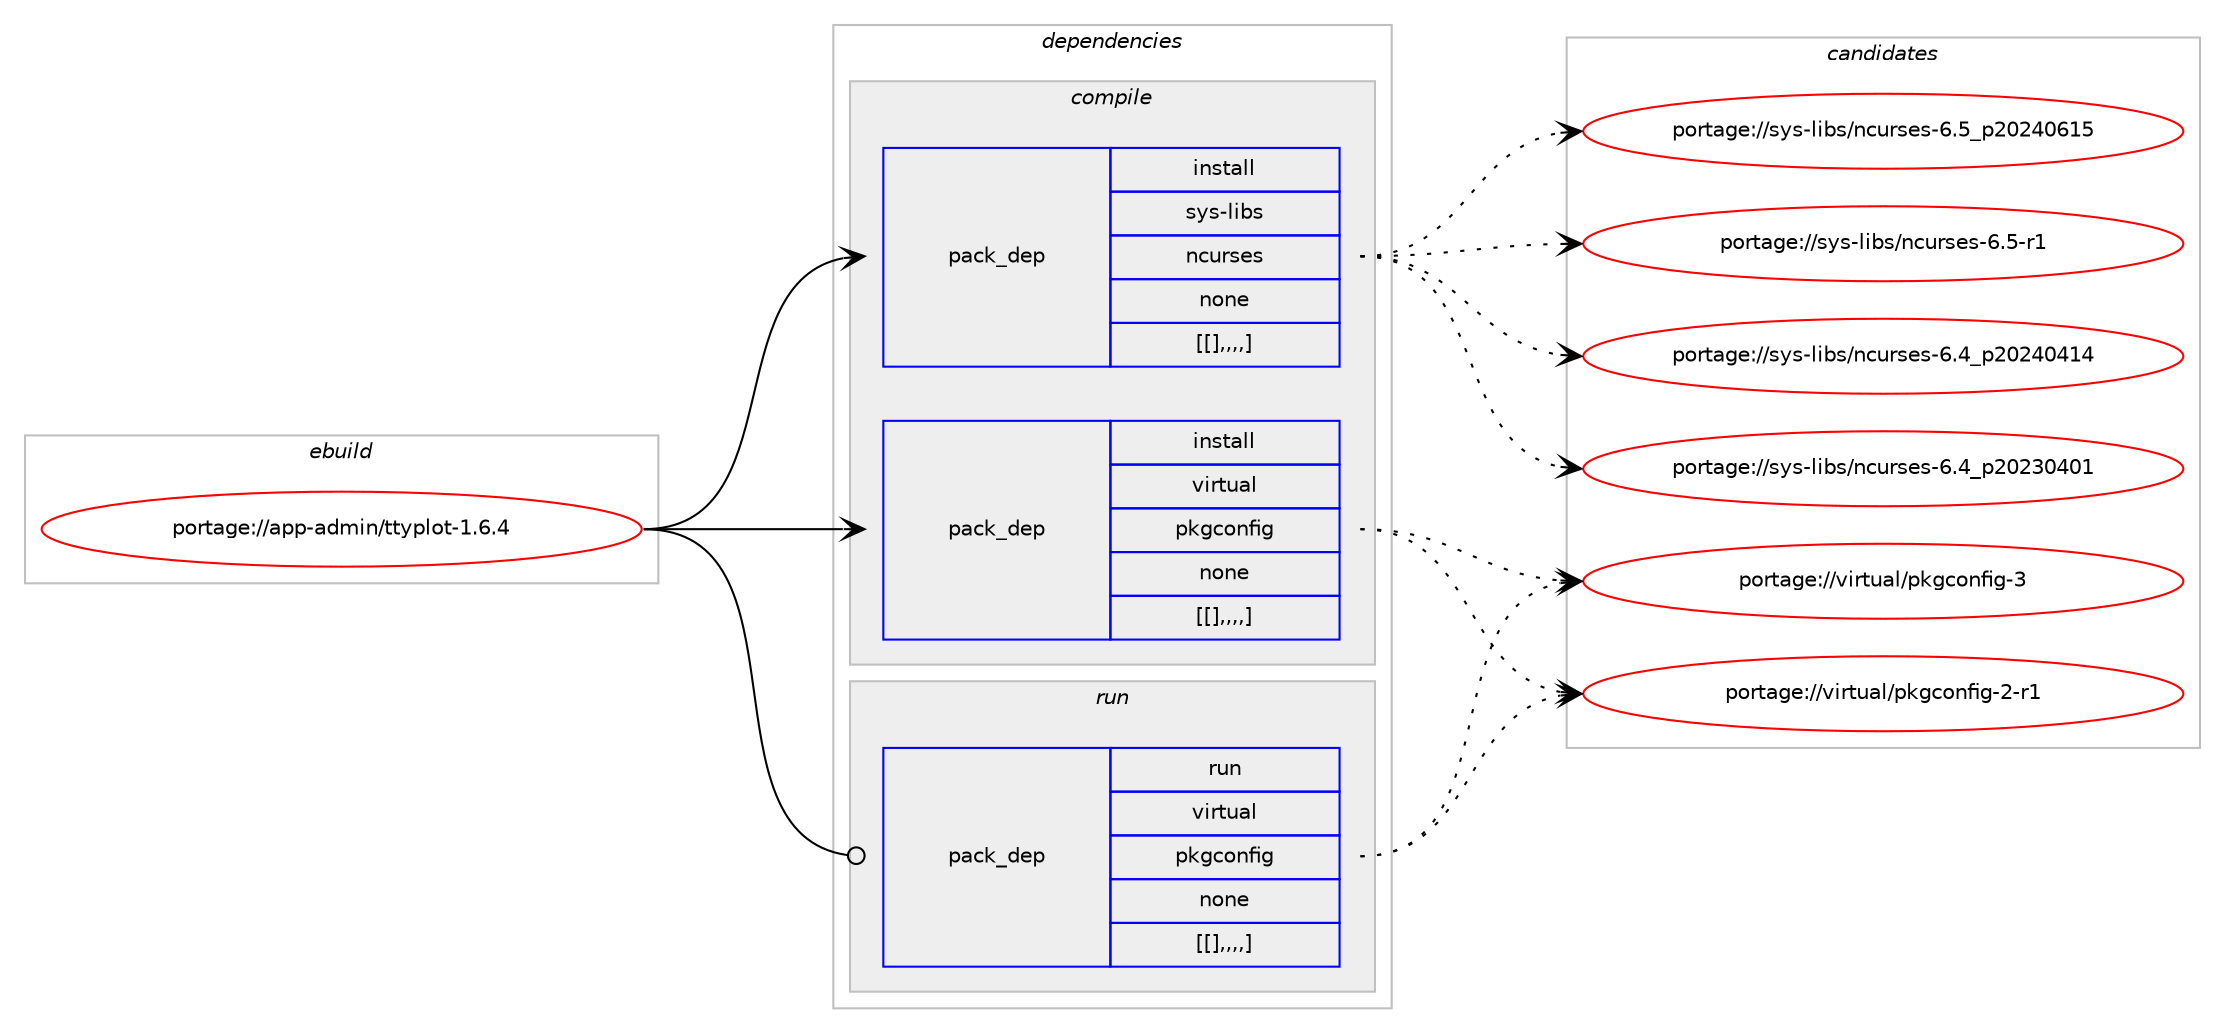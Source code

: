 digraph prolog {

# *************
# Graph options
# *************

newrank=true;
concentrate=true;
compound=true;
graph [rankdir=LR,fontname=Helvetica,fontsize=10,ranksep=1.5];#, ranksep=2.5, nodesep=0.2];
edge  [arrowhead=vee];
node  [fontname=Helvetica,fontsize=10];

# **********
# The ebuild
# **********

subgraph cluster_leftcol {
color=gray;
label=<<i>ebuild</i>>;
id [label="portage://app-admin/ttyplot-1.6.4", color=red, width=4, href="../app-admin/ttyplot-1.6.4.svg"];
}

# ****************
# The dependencies
# ****************

subgraph cluster_midcol {
color=gray;
label=<<i>dependencies</i>>;
subgraph cluster_compile {
fillcolor="#eeeeee";
style=filled;
label=<<i>compile</i>>;
subgraph pack4402 {
dependency6098 [label=<<TABLE BORDER="0" CELLBORDER="1" CELLSPACING="0" CELLPADDING="4" WIDTH="220"><TR><TD ROWSPAN="6" CELLPADDING="30">pack_dep</TD></TR><TR><TD WIDTH="110">install</TD></TR><TR><TD>sys-libs</TD></TR><TR><TD>ncurses</TD></TR><TR><TD>none</TD></TR><TR><TD>[[],,,,]</TD></TR></TABLE>>, shape=none, color=blue];
}
id:e -> dependency6098:w [weight=20,style="solid",arrowhead="vee"];
subgraph pack4403 {
dependency6099 [label=<<TABLE BORDER="0" CELLBORDER="1" CELLSPACING="0" CELLPADDING="4" WIDTH="220"><TR><TD ROWSPAN="6" CELLPADDING="30">pack_dep</TD></TR><TR><TD WIDTH="110">install</TD></TR><TR><TD>virtual</TD></TR><TR><TD>pkgconfig</TD></TR><TR><TD>none</TD></TR><TR><TD>[[],,,,]</TD></TR></TABLE>>, shape=none, color=blue];
}
id:e -> dependency6099:w [weight=20,style="solid",arrowhead="vee"];
}
subgraph cluster_compileandrun {
fillcolor="#eeeeee";
style=filled;
label=<<i>compile and run</i>>;
}
subgraph cluster_run {
fillcolor="#eeeeee";
style=filled;
label=<<i>run</i>>;
subgraph pack4404 {
dependency6100 [label=<<TABLE BORDER="0" CELLBORDER="1" CELLSPACING="0" CELLPADDING="4" WIDTH="220"><TR><TD ROWSPAN="6" CELLPADDING="30">pack_dep</TD></TR><TR><TD WIDTH="110">run</TD></TR><TR><TD>virtual</TD></TR><TR><TD>pkgconfig</TD></TR><TR><TD>none</TD></TR><TR><TD>[[],,,,]</TD></TR></TABLE>>, shape=none, color=blue];
}
id:e -> dependency6100:w [weight=20,style="solid",arrowhead="odot"];
}
}

# **************
# The candidates
# **************

subgraph cluster_choices {
rank=same;
color=gray;
label=<<i>candidates</i>>;

subgraph choice4402 {
color=black;
nodesep=1;
choice1151211154510810598115471109911711411510111545544653951125048505248544953 [label="portage://sys-libs/ncurses-6.5_p20240615", color=red, width=4,href="../sys-libs/ncurses-6.5_p20240615.svg"];
choice11512111545108105981154711099117114115101115455446534511449 [label="portage://sys-libs/ncurses-6.5-r1", color=red, width=4,href="../sys-libs/ncurses-6.5-r1.svg"];
choice1151211154510810598115471109911711411510111545544652951125048505248524952 [label="portage://sys-libs/ncurses-6.4_p20240414", color=red, width=4,href="../sys-libs/ncurses-6.4_p20240414.svg"];
choice1151211154510810598115471109911711411510111545544652951125048505148524849 [label="portage://sys-libs/ncurses-6.4_p20230401", color=red, width=4,href="../sys-libs/ncurses-6.4_p20230401.svg"];
dependency6098:e -> choice1151211154510810598115471109911711411510111545544653951125048505248544953:w [style=dotted,weight="100"];
dependency6098:e -> choice11512111545108105981154711099117114115101115455446534511449:w [style=dotted,weight="100"];
dependency6098:e -> choice1151211154510810598115471109911711411510111545544652951125048505248524952:w [style=dotted,weight="100"];
dependency6098:e -> choice1151211154510810598115471109911711411510111545544652951125048505148524849:w [style=dotted,weight="100"];
}
subgraph choice4403 {
color=black;
nodesep=1;
choice1181051141161179710847112107103991111101021051034551 [label="portage://virtual/pkgconfig-3", color=red, width=4,href="../virtual/pkgconfig-3.svg"];
choice11810511411611797108471121071039911111010210510345504511449 [label="portage://virtual/pkgconfig-2-r1", color=red, width=4,href="../virtual/pkgconfig-2-r1.svg"];
dependency6099:e -> choice1181051141161179710847112107103991111101021051034551:w [style=dotted,weight="100"];
dependency6099:e -> choice11810511411611797108471121071039911111010210510345504511449:w [style=dotted,weight="100"];
}
subgraph choice4404 {
color=black;
nodesep=1;
choice1181051141161179710847112107103991111101021051034551 [label="portage://virtual/pkgconfig-3", color=red, width=4,href="../virtual/pkgconfig-3.svg"];
choice11810511411611797108471121071039911111010210510345504511449 [label="portage://virtual/pkgconfig-2-r1", color=red, width=4,href="../virtual/pkgconfig-2-r1.svg"];
dependency6100:e -> choice1181051141161179710847112107103991111101021051034551:w [style=dotted,weight="100"];
dependency6100:e -> choice11810511411611797108471121071039911111010210510345504511449:w [style=dotted,weight="100"];
}
}

}
